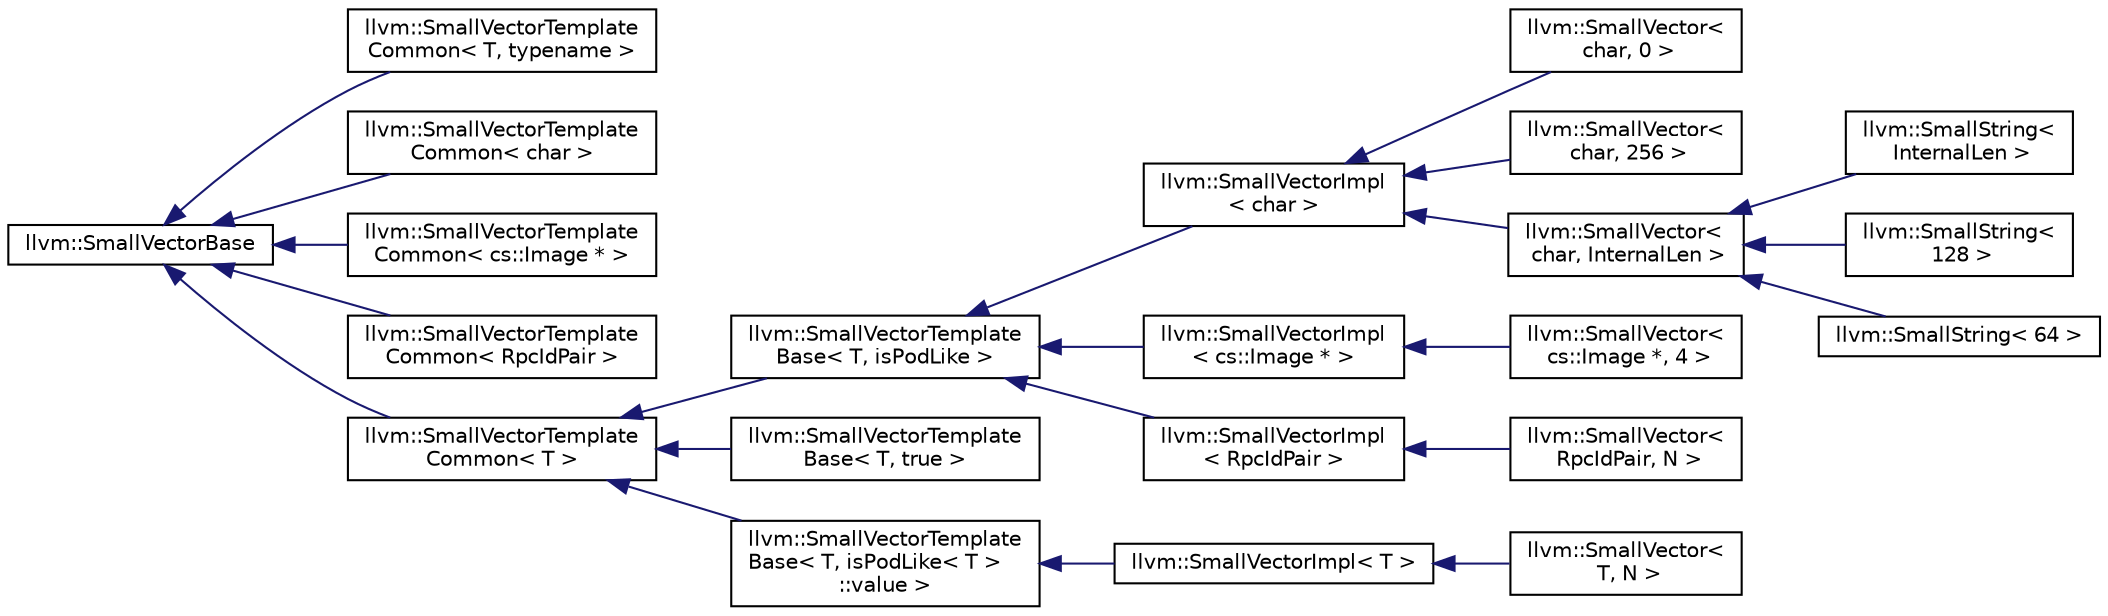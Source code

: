 digraph "Graphical Class Hierarchy"
{
  edge [fontname="Helvetica",fontsize="10",labelfontname="Helvetica",labelfontsize="10"];
  node [fontname="Helvetica",fontsize="10",shape=record];
  rankdir="LR";
  Node1 [label="llvm::SmallVectorBase",height=0.2,width=0.4,color="black", fillcolor="white", style="filled",URL="$classllvm_1_1SmallVectorBase.html",tooltip="This is all the non-templated stuff common to all SmallVectors. "];
  Node1 -> Node2 [dir="back",color="midnightblue",fontsize="10",style="solid",fontname="Helvetica"];
  Node2 [label="llvm::SmallVectorTemplate\lCommon\< T, typename \>",height=0.2,width=0.4,color="black", fillcolor="white", style="filled",URL="$classllvm_1_1SmallVectorTemplateCommon.html",tooltip="This is the part of SmallVectorTemplateBase which does not depend on whether the type T is a POD..."];
  Node1 -> Node3 [dir="back",color="midnightblue",fontsize="10",style="solid",fontname="Helvetica"];
  Node3 [label="llvm::SmallVectorTemplate\lCommon\< char \>",height=0.2,width=0.4,color="black", fillcolor="white", style="filled",URL="$classllvm_1_1SmallVectorTemplateCommon.html"];
  Node1 -> Node4 [dir="back",color="midnightblue",fontsize="10",style="solid",fontname="Helvetica"];
  Node4 [label="llvm::SmallVectorTemplate\lCommon\< cs::Image * \>",height=0.2,width=0.4,color="black", fillcolor="white", style="filled",URL="$classllvm_1_1SmallVectorTemplateCommon.html"];
  Node1 -> Node5 [dir="back",color="midnightblue",fontsize="10",style="solid",fontname="Helvetica"];
  Node5 [label="llvm::SmallVectorTemplate\lCommon\< RpcIdPair \>",height=0.2,width=0.4,color="black", fillcolor="white", style="filled",URL="$classllvm_1_1SmallVectorTemplateCommon.html"];
  Node1 -> Node6 [dir="back",color="midnightblue",fontsize="10",style="solid",fontname="Helvetica"];
  Node6 [label="llvm::SmallVectorTemplate\lCommon\< T \>",height=0.2,width=0.4,color="black", fillcolor="white", style="filled",URL="$classllvm_1_1SmallVectorTemplateCommon.html"];
  Node6 -> Node7 [dir="back",color="midnightblue",fontsize="10",style="solid",fontname="Helvetica"];
  Node7 [label="llvm::SmallVectorTemplate\lBase\< T, isPodLike \>",height=0.2,width=0.4,color="black", fillcolor="white", style="filled",URL="$classllvm_1_1SmallVectorTemplateBase.html",tooltip="SmallVectorTemplateBase<isPodLike = false> - This is where we put method implementations that are des..."];
  Node7 -> Node8 [dir="back",color="midnightblue",fontsize="10",style="solid",fontname="Helvetica"];
  Node8 [label="llvm::SmallVectorImpl\l\< char \>",height=0.2,width=0.4,color="black", fillcolor="white", style="filled",URL="$classllvm_1_1SmallVectorImpl.html"];
  Node8 -> Node9 [dir="back",color="midnightblue",fontsize="10",style="solid",fontname="Helvetica"];
  Node9 [label="llvm::SmallVector\<\l char, 0 \>",height=0.2,width=0.4,color="black", fillcolor="white", style="filled",URL="$classllvm_1_1SmallVector.html"];
  Node8 -> Node10 [dir="back",color="midnightblue",fontsize="10",style="solid",fontname="Helvetica"];
  Node10 [label="llvm::SmallVector\<\l char, 256 \>",height=0.2,width=0.4,color="black", fillcolor="white", style="filled",URL="$classllvm_1_1SmallVector.html"];
  Node8 -> Node11 [dir="back",color="midnightblue",fontsize="10",style="solid",fontname="Helvetica"];
  Node11 [label="llvm::SmallVector\<\l char, InternalLen \>",height=0.2,width=0.4,color="black", fillcolor="white", style="filled",URL="$classllvm_1_1SmallVector.html"];
  Node11 -> Node12 [dir="back",color="midnightblue",fontsize="10",style="solid",fontname="Helvetica"];
  Node12 [label="llvm::SmallString\<\l InternalLen \>",height=0.2,width=0.4,color="black", fillcolor="white", style="filled",URL="$classllvm_1_1SmallString.html",tooltip="SmallString - A SmallString is just a SmallVector with methods and accessors that make it work better..."];
  Node11 -> Node13 [dir="back",color="midnightblue",fontsize="10",style="solid",fontname="Helvetica"];
  Node13 [label="llvm::SmallString\<\l 128 \>",height=0.2,width=0.4,color="black", fillcolor="white", style="filled",URL="$classllvm_1_1SmallString.html"];
  Node11 -> Node14 [dir="back",color="midnightblue",fontsize="10",style="solid",fontname="Helvetica"];
  Node14 [label="llvm::SmallString\< 64 \>",height=0.2,width=0.4,color="black", fillcolor="white", style="filled",URL="$classllvm_1_1SmallString.html"];
  Node7 -> Node15 [dir="back",color="midnightblue",fontsize="10",style="solid",fontname="Helvetica"];
  Node15 [label="llvm::SmallVectorImpl\l\< cs::Image * \>",height=0.2,width=0.4,color="black", fillcolor="white", style="filled",URL="$classllvm_1_1SmallVectorImpl.html"];
  Node15 -> Node16 [dir="back",color="midnightblue",fontsize="10",style="solid",fontname="Helvetica"];
  Node16 [label="llvm::SmallVector\<\l cs::Image *, 4 \>",height=0.2,width=0.4,color="black", fillcolor="white", style="filled",URL="$classllvm_1_1SmallVector.html"];
  Node7 -> Node17 [dir="back",color="midnightblue",fontsize="10",style="solid",fontname="Helvetica"];
  Node17 [label="llvm::SmallVectorImpl\l\< RpcIdPair \>",height=0.2,width=0.4,color="black", fillcolor="white", style="filled",URL="$classllvm_1_1SmallVectorImpl.html"];
  Node17 -> Node18 [dir="back",color="midnightblue",fontsize="10",style="solid",fontname="Helvetica"];
  Node18 [label="llvm::SmallVector\<\l RpcIdPair, N \>",height=0.2,width=0.4,color="black", fillcolor="white", style="filled",URL="$classllvm_1_1SmallVector.html"];
  Node6 -> Node19 [dir="back",color="midnightblue",fontsize="10",style="solid",fontname="Helvetica"];
  Node19 [label="llvm::SmallVectorTemplate\lBase\< T, true \>",height=0.2,width=0.4,color="black", fillcolor="white", style="filled",URL="$classllvm_1_1SmallVectorTemplateBase_3_01T_00_01true_01_4.html",tooltip="SmallVectorTemplateBase<isPodLike = true> - This is where we put method implementations that are desi..."];
  Node6 -> Node20 [dir="back",color="midnightblue",fontsize="10",style="solid",fontname="Helvetica"];
  Node20 [label="llvm::SmallVectorTemplate\lBase\< T, isPodLike\< T \>\l::value \>",height=0.2,width=0.4,color="black", fillcolor="white", style="filled",URL="$classllvm_1_1SmallVectorTemplateBase.html"];
  Node20 -> Node21 [dir="back",color="midnightblue",fontsize="10",style="solid",fontname="Helvetica"];
  Node21 [label="llvm::SmallVectorImpl\< T \>",height=0.2,width=0.4,color="black", fillcolor="white", style="filled",URL="$classllvm_1_1SmallVectorImpl.html",tooltip="This class consists of common code factored out of the SmallVector class to reduce code duplication b..."];
  Node21 -> Node22 [dir="back",color="midnightblue",fontsize="10",style="solid",fontname="Helvetica"];
  Node22 [label="llvm::SmallVector\<\l T, N \>",height=0.2,width=0.4,color="black", fillcolor="white", style="filled",URL="$classllvm_1_1SmallVector.html",tooltip="This is a &#39;vector&#39; (really, a variable-sized array), optimized for the case when the array is small..."];
}
